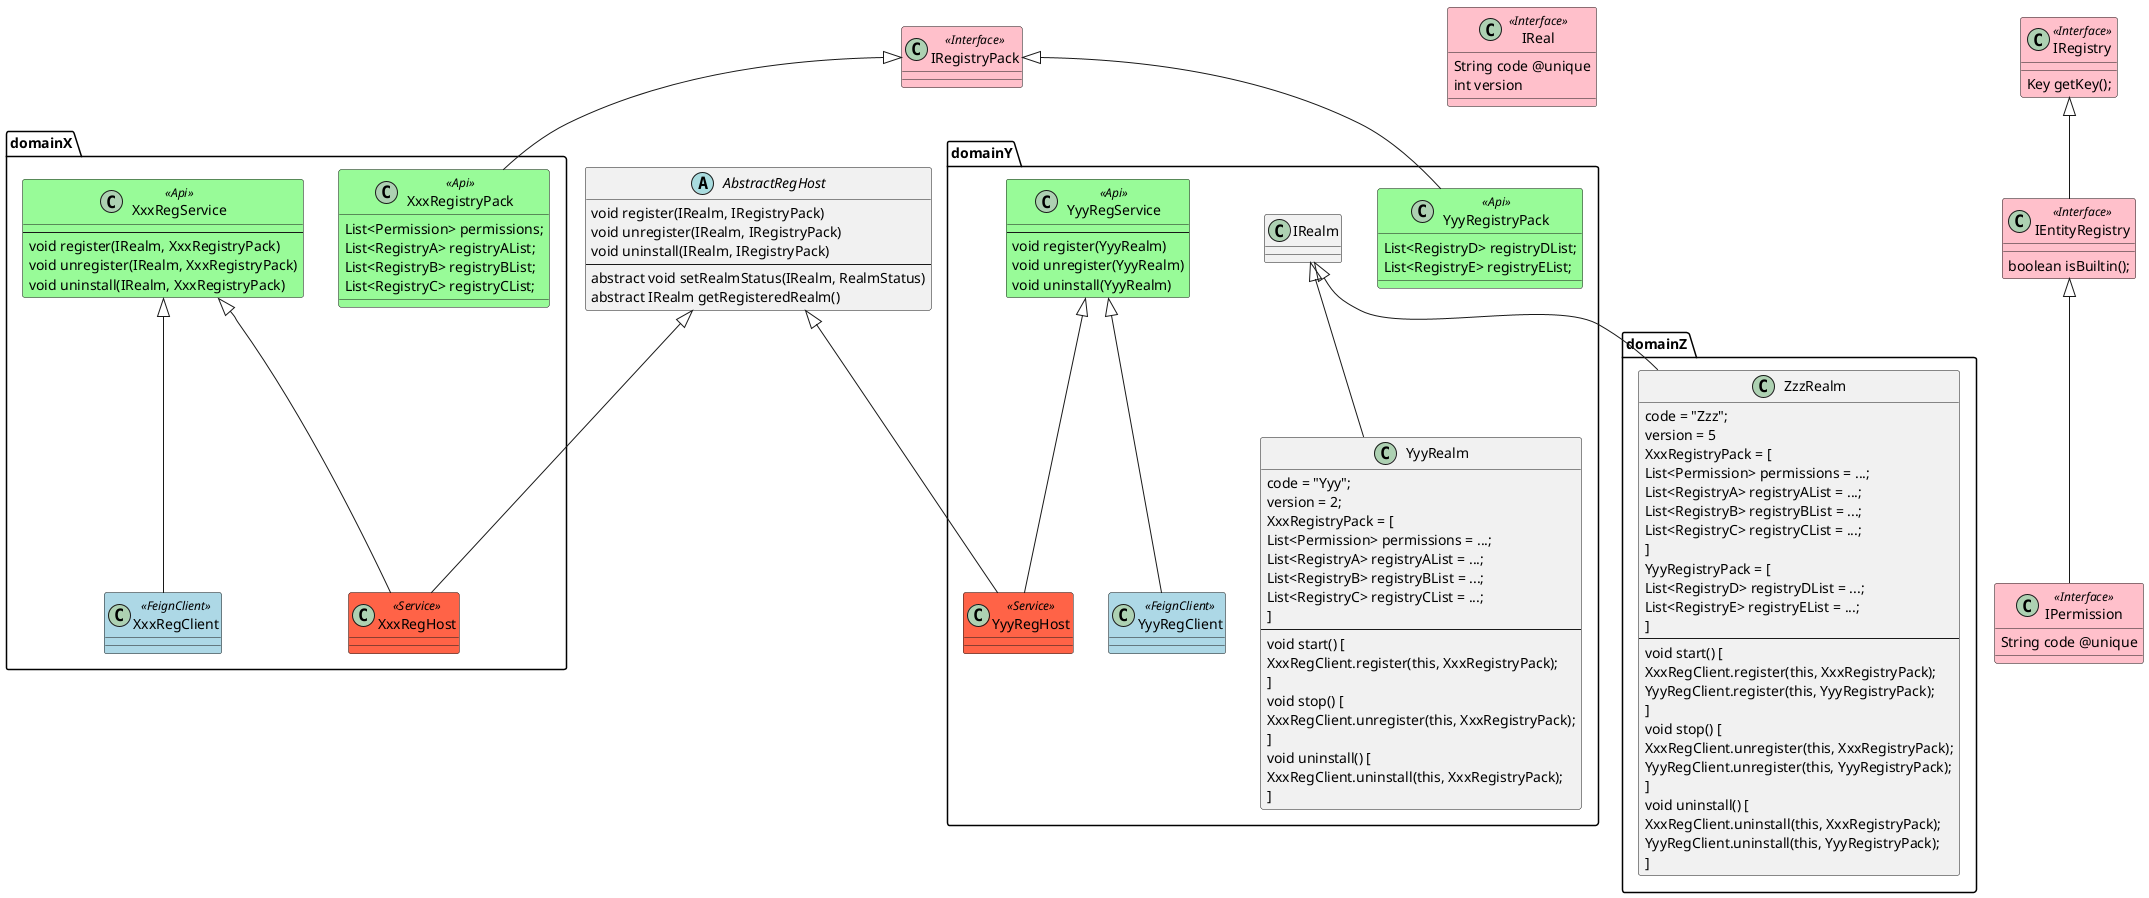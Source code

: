 @startuml

skinparam class {
    BackgroundColor<<Interface>> Pink
	BackgroundColor<<Api>> PaleGreen
	BackgroundColor<<Service>> Tomato
    BackgroundColor<<FeignClient>> LightBlue
}

abstract class AbstractRegHost {
    void register(IRealm, IRegistryPack)
    void unregister(IRealm, IRegistryPack)
    void uninstall(IRealm, IRegistryPack)
    --
    abstract void setRealmStatus(IRealm, RealmStatus)
    abstract IRealm getRegisteredRealm()
}

class IReal <<Interface>> {
    String code @unique
    int version
}

class IRegistryPack <<Interface>> {
}

class IRegistry <<Interface>> {
    Key getKey();
}

class IEntityRegistry <<Interface>> {
    boolean isBuiltin();
}

class IPermission <<Interface>> {
    String code @unique
}

IRegistry <|-- IEntityRegistry
IEntityRegistry <|-- IPermission

package "domainX" {
    class XxxRegistryPack <<Api>> {
        List<Permission> permissions;
        List<RegistryA> registryAList;
        List<RegistryB> registryBList;
        List<RegistryC> registryCList;
    }

    class XxxRegService <<Api>> {
        --
        void register(IRealm, XxxRegistryPack)
        void unregister(IRealm, XxxRegistryPack)
        void uninstall(IRealm, XxxRegistryPack)
    }

    class XxxRegHost <<Service>> {
    }

    class XxxRegClient <<FeignClient>> {
    }

    IRegistryPack <|-- XxxRegistryPack
    XxxRegService <|-- XxxRegHost
    XxxRegService <|-- XxxRegClient
    AbstractRegHost <|-- XxxRegHost
}

package "domainY" {
    class YyyRealm {
        code = "Yyy";
        version = 2;
        XxxRegistryPack = [
            List<Permission> permissions = ...;
            List<RegistryA> registryAList = ...;
            List<RegistryB> registryBList = ...;
            List<RegistryC> registryCList = ...;
        ]
        ----
        void start() [
            XxxRegClient.register(this, XxxRegistryPack);
        ]
        void stop() [
            XxxRegClient.unregister(this, XxxRegistryPack);
        ]
        void uninstall() [
            XxxRegClient.uninstall(this, XxxRegistryPack);
        ]
    }

    class YyyRegistryPack <<Api>> {
        List<RegistryD> registryDList;
        List<RegistryE> registryEList;
    }

    class YyyRegService <<Api>> {
        --
        void register(YyyRealm)
        void unregister(YyyRealm)
        void uninstall(YyyRealm)
    }

    class YyyRegHost <<Service>> {
    }

    class YyyRegClient <<FeignClient>> {
    }

    IRealm <|-- YyyRealm
    IRegistryPack <|-- YyyRegistryPack
    YyyRegService <|-- YyyRegHost
    YyyRegService <|-- YyyRegClient
    AbstractRegHost <|-- YyyRegHost
}


package "domainZ" {
    class ZzzRealm {
        code = "Zzz";
        version = 5
        XxxRegistryPack = [
            List<Permission> permissions = ...;
            List<RegistryA> registryAList = ...;
            List<RegistryB> registryBList = ...;
            List<RegistryC> registryCList = ...;
        ]
        YyyRegistryPack = [
            List<RegistryD> registryDList = ...;
            List<RegistryE> registryEList = ...;
        ]
        ----
        void start() [
            XxxRegClient.register(this, XxxRegistryPack);
            YyyRegClient.register(this, YyyRegistryPack);
        ]
        void stop() [
            XxxRegClient.unregister(this, XxxRegistryPack);
            YyyRegClient.unregister(this, YyyRegistryPack);
        ]
        void uninstall() [
            XxxRegClient.uninstall(this, XxxRegistryPack);
            YyyRegClient.uninstall(this, YyyRegistryPack);
        ]
    }

    IRealm <|-- ZzzRealm
}

@enduml